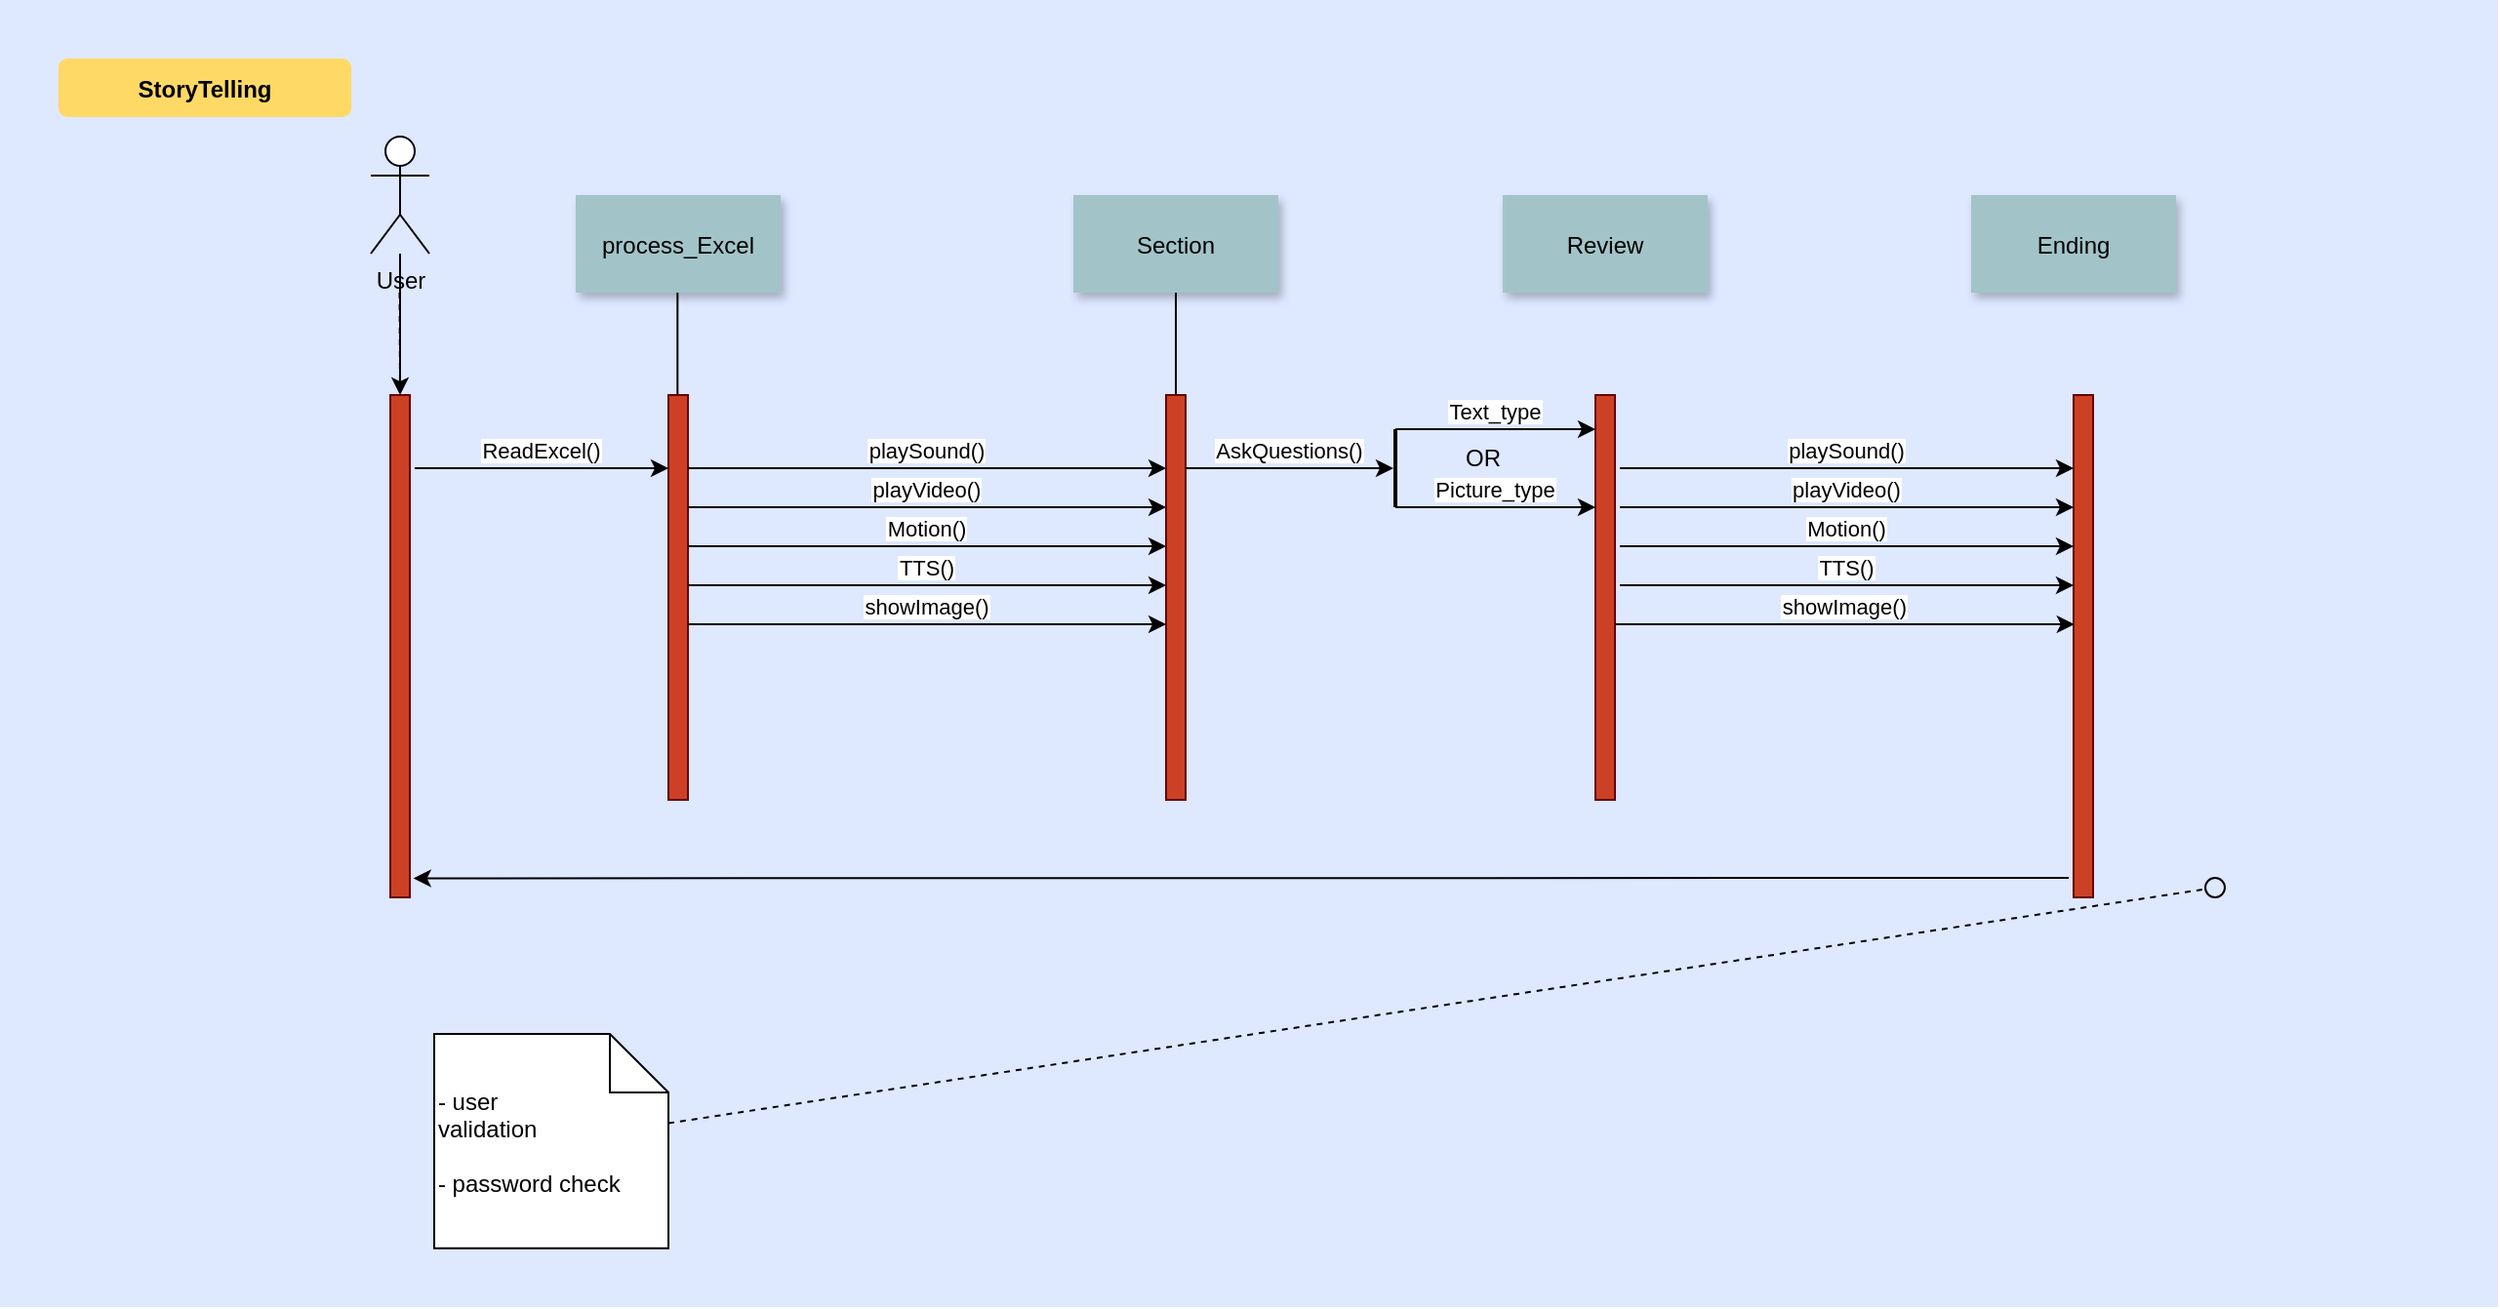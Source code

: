 <mxfile version="13.7.7" type="github" pages="2">
  <diagram name="Page-1" id="9361dd3d-8414-5efd-6122-117bd74ce7a7">
    <mxGraphModel dx="865" dy="888" grid="1" gridSize="10" guides="1" tooltips="1" connect="1" arrows="1" fold="1" page="0" pageScale="1.5" pageWidth="826" pageHeight="1169" background="#ffffff" math="0" shadow="0">
      <root>
        <mxCell id="0" />
        <mxCell id="1" parent="0" />
        <mxCell id="KS5qGZGqWQ05uNnQKcyR-93" value="" style="edgeStyle=none;endArrow=none" parent="1" edge="1">
          <mxGeometry x="984.763" y="270" width="100" height="100" as="geometry">
            <mxPoint x="1062.503" y="110" as="sourcePoint" />
            <mxPoint x="1062.502" y="180" as="targetPoint" />
          </mxGeometry>
        </mxCell>
        <mxCell id="KS5qGZGqWQ05uNnQKcyR-94" value="" style="edgeStyle=none;endArrow=none" parent="1" edge="1">
          <mxGeometry x="744.413" y="270" width="100" height="100" as="geometry">
            <mxPoint x="822.153" y="110" as="sourcePoint" />
            <mxPoint x="822.152" y="180" as="targetPoint" />
          </mxGeometry>
        </mxCell>
        <mxCell id="69" value="" style="fillColor=#DEE8FF;strokeColor=none" parent="1" vertex="1">
          <mxGeometry y="-40" width="1280" height="670" as="geometry" />
        </mxCell>
        <mxCell id="2" value="" style="fillColor=#CC4125;strokeColor=#660000" parent="1" vertex="1">
          <mxGeometry x="200" y="162.5" width="10" height="257.5" as="geometry" />
        </mxCell>
        <mxCell id="7" value="process_Excel" style="shadow=1;fillColor=#A2C4C9;strokeColor=none" parent="1" vertex="1">
          <mxGeometry x="295" y="60" width="105" height="50" as="geometry" />
        </mxCell>
        <mxCell id="9" value="ReadExcel()" style="edgeStyle=none;verticalLabelPosition=top;verticalAlign=bottom" parent="1" edge="1">
          <mxGeometry x="222.5" y="112.5" width="100" height="100" as="geometry">
            <mxPoint x="212.5" y="200" as="sourcePoint" />
            <mxPoint x="342.5" y="200" as="targetPoint" />
          </mxGeometry>
        </mxCell>
        <mxCell id="15" value="Section" style="shadow=1;fillColor=#A2C4C9;strokeColor=none" parent="1" vertex="1">
          <mxGeometry x="550.004" y="60.0" width="105" height="50" as="geometry" />
        </mxCell>
        <mxCell id="16" value="" style="edgeStyle=none;endArrow=none" parent="1" source="15" target="17" edge="1">
          <mxGeometry x="524.763" y="270" width="100" height="100" as="geometry">
            <mxPoint x="602.263" y="220.0" as="sourcePoint" />
            <mxPoint x="602.263" y="240.0" as="targetPoint" />
          </mxGeometry>
        </mxCell>
        <mxCell id="17" value="" style="fillColor=#CC4125;strokeColor=#660000" parent="1" vertex="1">
          <mxGeometry x="597.5" y="162.5" width="10" height="207.5" as="geometry" />
        </mxCell>
        <mxCell id="21" value="" style="fillColor=#CC4125;strokeColor=#660000" parent="1" vertex="1">
          <mxGeometry x="817.5" y="162.5" width="10" height="207.5" as="geometry" />
        </mxCell>
        <mxCell id="22" value="Review" style="shadow=1;fillColor=#A2C4C9;strokeColor=none" parent="1" vertex="1">
          <mxGeometry x="770" y="60" width="105" height="50" as="geometry" />
        </mxCell>
        <mxCell id="24" value="Ending" style="shadow=1;fillColor=#A2C4C9;strokeColor=none" parent="1" vertex="1">
          <mxGeometry x="1010" y="60" width="105" height="50" as="geometry" />
        </mxCell>
        <mxCell id="26" value="" style="fillColor=#CC4125;strokeColor=#660000" parent="1" vertex="1">
          <mxGeometry x="1062.5" y="162.5" width="10" height="257.5" as="geometry" />
        </mxCell>
        <mxCell id="27" value="AskQuestions()" style="edgeStyle=elbowEdgeStyle;elbow=vertical;verticalLabelPosition=top;verticalAlign=bottom;entryX=0.503;entryY=0.602;entryDx=0;entryDy=0;entryPerimeter=0;" parent="1" source="17" target="9md9J8usKPNt-FavH-AS-87" edge="1">
          <mxGeometry x="540" y="270" width="100" height="100" as="geometry">
            <mxPoint x="540" y="370" as="sourcePoint" />
            <mxPoint x="710" y="200" as="targetPoint" />
            <Array as="points">
              <mxPoint x="640" y="200" />
              <mxPoint x="590" y="270" />
            </Array>
          </mxGeometry>
        </mxCell>
        <mxCell id="33" value="" style="edgeStyle=elbowEdgeStyle;elbow=horizontal;endArrow=none;dashed=1" parent="1" target="2" edge="1">
          <mxGeometry x="230.0" y="310" width="100" height="100" as="geometry">
            <mxPoint x="204.759" y="110" as="sourcePoint" />
            <mxPoint x="330" y="310" as="targetPoint" />
          </mxGeometry>
        </mxCell>
        <mxCell id="40" value=" - user&#xa; validation&#xa;&#xa; - password check" style="shape=note;align=left" parent="1" vertex="1">
          <mxGeometry x="222.473" y="490.004" width="120.027" height="109.826" as="geometry" />
        </mxCell>
        <mxCell id="71" value="StoryTelling" style="rounded=1;fontStyle=1;fillColor=#FFD966;strokeColor=none" parent="1" vertex="1">
          <mxGeometry x="30" y="-10" width="150" height="30" as="geometry" />
        </mxCell>
        <mxCell id="KS5qGZGqWQ05uNnQKcyR-90" value="" style="edgeStyle=orthogonalEdgeStyle;rounded=0;orthogonalLoop=1;jettySize=auto;html=1;" parent="1" source="KS5qGZGqWQ05uNnQKcyR-89" target="2" edge="1">
          <mxGeometry relative="1" as="geometry" />
        </mxCell>
        <mxCell id="KS5qGZGqWQ05uNnQKcyR-89" value="User" style="shape=umlActor;verticalLabelPosition=bottom;verticalAlign=top;html=1;outlineConnect=0;" parent="1" vertex="1">
          <mxGeometry x="190" y="30" width="30" height="60" as="geometry" />
        </mxCell>
        <mxCell id="KS5qGZGqWQ05uNnQKcyR-92" value="" style="edgeStyle=none;endArrow=none" parent="1" edge="1">
          <mxGeometry x="269.413" y="270" width="100" height="100" as="geometry">
            <mxPoint x="347.153" y="110" as="sourcePoint" />
            <mxPoint x="347.152" y="180" as="targetPoint" />
          </mxGeometry>
        </mxCell>
        <mxCell id="6" value="" style="fillColor=#CC4125;strokeColor=#660000" parent="1" vertex="1">
          <mxGeometry x="342.5" y="162.5" width="10" height="207.5" as="geometry" />
        </mxCell>
        <mxCell id="39" value="" style="ellipse;fillColor=none;direction=south;" parent="1" vertex="1">
          <mxGeometry x="1130" y="410.004" width="10" height="10.0" as="geometry" />
        </mxCell>
        <mxCell id="fRHlmYLXV_bzzpT5qPXO-88" value="" style="edgeStyle=none;endArrow=none;dashed=1" parent="1" source="40" target="39" edge="1">
          <mxGeometry x="1290" y="180" width="100" height="100" as="geometry">
            <mxPoint x="1220.003" y="375.277" as="sourcePoint" />
            <mxPoint x="1072" y="390" as="targetPoint" />
          </mxGeometry>
        </mxCell>
        <mxCell id="fRHlmYLXV_bzzpT5qPXO-91" value="" style="endArrow=classic;html=1;entryX=1.186;entryY=0.962;entryDx=0;entryDy=0;entryPerimeter=0;" parent="1" target="2" edge="1">
          <mxGeometry width="50" height="50" relative="1" as="geometry">
            <mxPoint x="1060" y="410" as="sourcePoint" />
            <mxPoint x="520" y="415" as="targetPoint" />
            <Array as="points" />
          </mxGeometry>
        </mxCell>
        <mxCell id="9md9J8usKPNt-FavH-AS-71" value="playVideo()" style="edgeStyle=elbowEdgeStyle;elbow=vertical;verticalLabelPosition=top;verticalAlign=bottom" edge="1" parent="1" target="17">
          <mxGeometry x="285" y="290" width="100" height="100" as="geometry">
            <mxPoint x="352.5" y="220" as="sourcePoint" />
            <mxPoint x="562.5" y="220" as="targetPoint" />
            <Array as="points">
              <mxPoint x="385" y="220" />
              <mxPoint x="335" y="290" />
            </Array>
          </mxGeometry>
        </mxCell>
        <mxCell id="9md9J8usKPNt-FavH-AS-72" value="Motion()" style="edgeStyle=elbowEdgeStyle;elbow=vertical;verticalLabelPosition=top;verticalAlign=bottom" edge="1" parent="1">
          <mxGeometry x="285" y="310" width="100" height="100" as="geometry">
            <mxPoint x="352.5" y="240" as="sourcePoint" />
            <mxPoint x="597.5" y="240" as="targetPoint" />
            <Array as="points">
              <mxPoint x="385" y="240" />
              <mxPoint x="335" y="310" />
            </Array>
          </mxGeometry>
        </mxCell>
        <mxCell id="9md9J8usKPNt-FavH-AS-73" value="playSound()" style="edgeStyle=elbowEdgeStyle;elbow=vertical;verticalLabelPosition=top;verticalAlign=bottom" edge="1" parent="1">
          <mxGeometry x="285" y="270" width="100" height="100" as="geometry">
            <mxPoint x="352.5" y="200" as="sourcePoint" />
            <mxPoint x="597.5" y="200" as="targetPoint" />
            <Array as="points">
              <mxPoint x="385" y="200" />
              <mxPoint x="335" y="270" />
            </Array>
          </mxGeometry>
        </mxCell>
        <mxCell id="9md9J8usKPNt-FavH-AS-74" value="TTS()" style="edgeStyle=elbowEdgeStyle;elbow=vertical;verticalLabelPosition=top;verticalAlign=bottom" edge="1" parent="1">
          <mxGeometry x="285" y="330" width="100" height="100" as="geometry">
            <mxPoint x="352.5" y="260" as="sourcePoint" />
            <mxPoint x="597.5" y="260" as="targetPoint" />
            <Array as="points">
              <mxPoint x="385" y="260" />
              <mxPoint x="335" y="330" />
            </Array>
          </mxGeometry>
        </mxCell>
        <mxCell id="9md9J8usKPNt-FavH-AS-80" value="playVideo()" style="edgeStyle=elbowEdgeStyle;elbow=vertical;verticalLabelPosition=top;verticalAlign=bottom" edge="1" parent="1">
          <mxGeometry x="750" y="290" width="100" height="100" as="geometry">
            <mxPoint x="830" y="220" as="sourcePoint" />
            <mxPoint x="1062.5" y="220" as="targetPoint" />
            <Array as="points">
              <mxPoint x="850" y="220" />
              <mxPoint x="800" y="290" />
            </Array>
          </mxGeometry>
        </mxCell>
        <mxCell id="9md9J8usKPNt-FavH-AS-81" value="Motion()" style="edgeStyle=elbowEdgeStyle;elbow=vertical;verticalLabelPosition=top;verticalAlign=bottom" edge="1" parent="1">
          <mxGeometry x="750" y="310" width="100" height="100" as="geometry">
            <mxPoint x="830" y="240" as="sourcePoint" />
            <mxPoint x="1062.5" y="240" as="targetPoint" />
            <Array as="points">
              <mxPoint x="850" y="240" />
              <mxPoint x="800" y="310" />
            </Array>
          </mxGeometry>
        </mxCell>
        <mxCell id="9md9J8usKPNt-FavH-AS-82" value="playSound()" style="edgeStyle=elbowEdgeStyle;elbow=vertical;verticalLabelPosition=top;verticalAlign=bottom;exitX=1.25;exitY=0.181;exitDx=0;exitDy=0;exitPerimeter=0;" edge="1" parent="1" source="21">
          <mxGeometry x="750" y="270" width="100" height="100" as="geometry">
            <mxPoint x="830" y="200" as="sourcePoint" />
            <mxPoint x="1062.5" y="200" as="targetPoint" />
            <Array as="points">
              <mxPoint x="850" y="200" />
              <mxPoint x="800" y="270" />
            </Array>
          </mxGeometry>
        </mxCell>
        <mxCell id="9md9J8usKPNt-FavH-AS-83" value="TTS()" style="edgeStyle=elbowEdgeStyle;elbow=vertical;verticalLabelPosition=top;verticalAlign=bottom" edge="1" parent="1">
          <mxGeometry x="750" y="330" width="100" height="100" as="geometry">
            <mxPoint x="830" y="260" as="sourcePoint" />
            <mxPoint x="1062.5" y="260" as="targetPoint" />
            <Array as="points">
              <mxPoint x="850" y="260" />
              <mxPoint x="800" y="330" />
            </Array>
          </mxGeometry>
        </mxCell>
        <mxCell id="9md9J8usKPNt-FavH-AS-84" value="Text_type" style="edgeStyle=elbowEdgeStyle;elbow=vertical;verticalLabelPosition=top;verticalAlign=bottom" edge="1" parent="1">
          <mxGeometry x="647.5" y="250" width="100" height="100" as="geometry">
            <mxPoint x="715" y="180" as="sourcePoint" />
            <mxPoint x="817.5" y="180" as="targetPoint" />
            <Array as="points">
              <mxPoint x="747.5" y="180" />
              <mxPoint x="697.5" y="250" />
            </Array>
          </mxGeometry>
        </mxCell>
        <mxCell id="9md9J8usKPNt-FavH-AS-85" value="Picture_type" style="edgeStyle=elbowEdgeStyle;elbow=vertical;verticalLabelPosition=top;verticalAlign=bottom" edge="1" parent="1">
          <mxGeometry x="647.5" y="290" width="100" height="100" as="geometry">
            <mxPoint x="715" y="220" as="sourcePoint" />
            <mxPoint x="817.5" y="220" as="targetPoint" />
            <Array as="points">
              <mxPoint x="747.5" y="220" />
              <mxPoint x="697.5" y="290" />
            </Array>
          </mxGeometry>
        </mxCell>
        <mxCell id="9md9J8usKPNt-FavH-AS-87" value="" style="line;strokeWidth=2;direction=south;html=1;" vertex="1" parent="1">
          <mxGeometry x="710" y="180" width="10" height="40" as="geometry" />
        </mxCell>
        <mxCell id="9md9J8usKPNt-FavH-AS-88" value="OR" style="text;html=1;fillColor=none;align=center;verticalAlign=middle;whiteSpace=wrap;rounded=0;" vertex="1" parent="1">
          <mxGeometry x="750" y="190" width="20" height="10" as="geometry" />
        </mxCell>
        <mxCell id="9md9J8usKPNt-FavH-AS-89" value="showImage()" style="edgeStyle=elbowEdgeStyle;elbow=vertical;verticalLabelPosition=top;verticalAlign=bottom" edge="1" parent="1">
          <mxGeometry x="285" y="350" width="100" height="100" as="geometry">
            <mxPoint x="352.5" y="280" as="sourcePoint" />
            <mxPoint x="597.5" y="280" as="targetPoint" />
            <Array as="points">
              <mxPoint x="385" y="280" />
              <mxPoint x="335" y="350" />
            </Array>
          </mxGeometry>
        </mxCell>
        <mxCell id="9md9J8usKPNt-FavH-AS-90" value="showImage()" style="edgeStyle=elbowEdgeStyle;elbow=vertical;verticalLabelPosition=top;verticalAlign=bottom;entryX=0.039;entryY=0.457;entryDx=0;entryDy=0;entryPerimeter=0;" edge="1" parent="1" target="26">
          <mxGeometry x="760" y="350" width="100" height="100" as="geometry">
            <mxPoint x="827.5" y="280" as="sourcePoint" />
            <mxPoint x="1060" y="280" as="targetPoint" />
            <Array as="points">
              <mxPoint x="860" y="280" />
              <mxPoint x="810" y="350" />
            </Array>
          </mxGeometry>
        </mxCell>
      </root>
    </mxGraphModel>
  </diagram>
  <diagram id="WVfsM9W4zLKHH_mNgAVs" name="Page-2">
    <mxGraphModel dx="1070" dy="1754" grid="1" gridSize="10" guides="1" tooltips="1" connect="1" arrows="1" fold="1" page="1" pageScale="1" pageWidth="827" pageHeight="1169" math="0" shadow="0">
      <root>
        <mxCell id="P1gCdbork5o8AnYZZEtu-0" />
        <mxCell id="P1gCdbork5o8AnYZZEtu-1" parent="P1gCdbork5o8AnYZZEtu-0" />
        <mxCell id="bJd6qJVdSjFUARL3tQS6-0" value="" style="fillColor=#DEE8FF;strokeColor=none" vertex="1" parent="P1gCdbork5o8AnYZZEtu-1">
          <mxGeometry x="20" y="-30" width="1310" height="720" as="geometry" />
        </mxCell>
        <mxCell id="bJd6qJVdSjFUARL3tQS6-1" value="" style="fillColor=#CC4125;strokeColor=#660000" vertex="1" parent="P1gCdbork5o8AnYZZEtu-1">
          <mxGeometry x="200" y="150" width="10" height="190" as="geometry" />
        </mxCell>
        <mxCell id="bJd6qJVdSjFUARL3tQS6-2" value="處理Excel" style="shadow=1;fillColor=#A2C4C9;strokeColor=none" vertex="1" parent="P1gCdbork5o8AnYZZEtu-1">
          <mxGeometry x="295" y="60" width="105" height="50" as="geometry" />
        </mxCell>
        <mxCell id="bJd6qJVdSjFUARL3tQS6-3" value="ReadExcel()" style="edgeStyle=none;verticalLabelPosition=top;verticalAlign=bottom" edge="1" parent="P1gCdbork5o8AnYZZEtu-1">
          <mxGeometry x="222.5" y="92" width="100" height="100" as="geometry">
            <mxPoint x="212.5" y="179.5" as="sourcePoint" />
            <mxPoint x="342.5" y="179.5" as="targetPoint" />
          </mxGeometry>
        </mxCell>
        <mxCell id="bJd6qJVdSjFUARL3tQS6-4" value="Section" style="shadow=1;fillColor=#A2C4C9;strokeColor=none" vertex="1" parent="P1gCdbork5o8AnYZZEtu-1">
          <mxGeometry x="462.284" y="60.0" width="105" height="50" as="geometry" />
        </mxCell>
        <mxCell id="bJd6qJVdSjFUARL3tQS6-5" value="" style="edgeStyle=none;endArrow=none" edge="1" parent="P1gCdbork5o8AnYZZEtu-1" source="bJd6qJVdSjFUARL3tQS6-4" target="bJd6qJVdSjFUARL3tQS6-6">
          <mxGeometry x="437.043" y="270" width="100" height="100" as="geometry">
            <mxPoint x="514.543" y="220.0" as="sourcePoint" />
            <mxPoint x="514.543" y="240.0" as="targetPoint" />
          </mxGeometry>
        </mxCell>
        <mxCell id="bJd6qJVdSjFUARL3tQS6-6" value="" style="fillColor=#CC4125;strokeColor=#660000" vertex="1" parent="P1gCdbork5o8AnYZZEtu-1">
          <mxGeometry x="509.78" y="150" width="10" height="224.39" as="geometry" />
        </mxCell>
        <mxCell id="bJd6qJVdSjFUARL3tQS6-7" value="" style="fillColor=#CC4125;strokeColor=#660000" vertex="1" parent="P1gCdbork5o8AnYZZEtu-1">
          <mxGeometry x="670" y="150" width="10" height="199.39" as="geometry" />
        </mxCell>
        <mxCell id="bJd6qJVdSjFUARL3tQS6-8" value="Review" style="shadow=1;fillColor=#A2C4C9;strokeColor=none" vertex="1" parent="P1gCdbork5o8AnYZZEtu-1">
          <mxGeometry x="622.5" y="60" width="105" height="50" as="geometry" />
        </mxCell>
        <mxCell id="bJd6qJVdSjFUARL3tQS6-9" value="Ending" style="shadow=1;fillColor=#A2C4C9;strokeColor=none" vertex="1" parent="P1gCdbork5o8AnYZZEtu-1">
          <mxGeometry x="750" y="60" width="105" height="50" as="geometry" />
        </mxCell>
        <mxCell id="bJd6qJVdSjFUARL3tQS6-10" value="" style="fillColor=#CC4125;strokeColor=#660000" vertex="1" parent="P1gCdbork5o8AnYZZEtu-1">
          <mxGeometry x="797.5" y="150" width="10" height="179.39" as="geometry" />
        </mxCell>
        <mxCell id="bJd6qJVdSjFUARL3tQS6-11" value="RunReview()" style="edgeStyle=elbowEdgeStyle;elbow=vertical;verticalLabelPosition=top;verticalAlign=bottom" edge="1" parent="P1gCdbork5o8AnYZZEtu-1" source="bJd6qJVdSjFUARL3tQS6-6" target="bJd6qJVdSjFUARL3tQS6-7">
          <mxGeometry x="540" y="270" width="100" height="100" as="geometry">
            <mxPoint x="540" y="370" as="sourcePoint" />
            <mxPoint x="640" y="270" as="targetPoint" />
            <Array as="points">
              <mxPoint x="640" y="200" />
              <mxPoint x="590" y="270" />
            </Array>
          </mxGeometry>
        </mxCell>
        <mxCell id="bJd6qJVdSjFUARL3tQS6-12" value="" style="edgeStyle=elbowEdgeStyle;elbow=horizontal;endArrow=none;dashed=1" edge="1" parent="P1gCdbork5o8AnYZZEtu-1" target="bJd6qJVdSjFUARL3tQS6-1">
          <mxGeometry x="230.0" y="310" width="100" height="100" as="geometry">
            <mxPoint x="204.759" y="110" as="sourcePoint" />
            <mxPoint x="330" y="310" as="targetPoint" />
          </mxGeometry>
        </mxCell>
        <mxCell id="bJd6qJVdSjFUARL3tQS6-13" value="RunEnding" style="edgeStyle=elbowEdgeStyle;elbow=vertical;verticalLabelPosition=top;verticalAlign=bottom" edge="1" parent="P1gCdbork5o8AnYZZEtu-1">
          <mxGeometry x="550" y="170.946" width="100" height="100" as="geometry">
            <mxPoint x="680" y="200.34" as="sourcePoint" />
            <mxPoint x="797.5" y="200.34" as="targetPoint" />
            <Array as="points" />
          </mxGeometry>
        </mxCell>
        <mxCell id="bJd6qJVdSjFUARL3tQS6-14" value="" style="ellipse;fillColor=none" vertex="1" parent="P1gCdbork5o8AnYZZEtu-1">
          <mxGeometry x="802.5" y="304.394" width="10.0" height="10" as="geometry" />
        </mxCell>
        <mxCell id="bJd6qJVdSjFUARL3tQS6-15" value=" - user&#xa; validation&#xa;&#xa; - password check" style="shape=note;align=left" vertex="1" parent="P1gCdbork5o8AnYZZEtu-1">
          <mxGeometry x="850.003" y="280.004" width="120.027" height="109.826" as="geometry" />
        </mxCell>
        <mxCell id="bJd6qJVdSjFUARL3tQS6-16" value="" style="edgeStyle=none;endArrow=none;dashed=1" edge="1" parent="P1gCdbork5o8AnYZZEtu-1" source="bJd6qJVdSjFUARL3tQS6-15" target="bJd6qJVdSjFUARL3tQS6-14">
          <mxGeometry x="1030" y="180" width="100" height="100" as="geometry">
            <mxPoint x="1030" y="280" as="sourcePoint" />
            <mxPoint x="1130" y="180" as="targetPoint" />
          </mxGeometry>
        </mxCell>
        <mxCell id="bJd6qJVdSjFUARL3tQS6-17" value="StoryTelling" style="rounded=1;fontStyle=1;fillColor=#FFD966;strokeColor=none" vertex="1" parent="P1gCdbork5o8AnYZZEtu-1">
          <mxGeometry x="50" width="150" height="30" as="geometry" />
        </mxCell>
        <mxCell id="bJd6qJVdSjFUARL3tQS6-18" value="" style="edgeStyle=orthogonalEdgeStyle;rounded=0;orthogonalLoop=1;jettySize=auto;html=1;" edge="1" parent="P1gCdbork5o8AnYZZEtu-1" source="bJd6qJVdSjFUARL3tQS6-19" target="bJd6qJVdSjFUARL3tQS6-1">
          <mxGeometry relative="1" as="geometry" />
        </mxCell>
        <mxCell id="bJd6qJVdSjFUARL3tQS6-19" value="User" style="shape=umlActor;verticalLabelPosition=bottom;verticalAlign=top;html=1;outlineConnect=0;" vertex="1" parent="P1gCdbork5o8AnYZZEtu-1">
          <mxGeometry x="190" y="30" width="30" height="60" as="geometry" />
        </mxCell>
        <mxCell id="bJd6qJVdSjFUARL3tQS6-20" value="RunSecion()" style="edgeStyle=none;verticalLabelPosition=top;verticalAlign=bottom;entryX=-0.088;entryY=0.213;entryDx=0;entryDy=0;entryPerimeter=0;" edge="1" parent="P1gCdbork5o8AnYZZEtu-1" target="bJd6qJVdSjFUARL3tQS6-6">
          <mxGeometry x="362.5" y="112.5" width="100" height="100" as="geometry">
            <mxPoint x="352.5" y="200" as="sourcePoint" />
            <mxPoint x="482.5" y="200" as="targetPoint" />
          </mxGeometry>
        </mxCell>
        <mxCell id="bJd6qJVdSjFUARL3tQS6-21" value="" style="edgeStyle=none;endArrow=none" edge="1" parent="P1gCdbork5o8AnYZZEtu-1">
          <mxGeometry x="269.413" y="270" width="100" height="100" as="geometry">
            <mxPoint x="347.153" y="110" as="sourcePoint" />
            <mxPoint x="347.152" y="180" as="targetPoint" />
          </mxGeometry>
        </mxCell>
        <mxCell id="bJd6qJVdSjFUARL3tQS6-22" value="" style="edgeStyle=none;endArrow=none" edge="1" parent="P1gCdbork5o8AnYZZEtu-1">
          <mxGeometry x="724.763" y="270" width="100" height="100" as="geometry">
            <mxPoint x="802.503" y="110" as="sourcePoint" />
            <mxPoint x="802.502" y="180" as="targetPoint" />
          </mxGeometry>
        </mxCell>
        <mxCell id="bJd6qJVdSjFUARL3tQS6-23" value="" style="edgeStyle=none;endArrow=none" edge="1" parent="P1gCdbork5o8AnYZZEtu-1">
          <mxGeometry x="596.913" y="270" width="100" height="100" as="geometry">
            <mxPoint x="674.653" y="110" as="sourcePoint" />
            <mxPoint x="674.652" y="180" as="targetPoint" />
          </mxGeometry>
        </mxCell>
        <mxCell id="bJd6qJVdSjFUARL3tQS6-24" value="Handle errors from Gimq" style="fillColor=#BFC8DB" vertex="1" parent="P1gCdbork5o8AnYZZEtu-1">
          <mxGeometry x="369.56" y="254.39" width="140.22" height="50" as="geometry" />
        </mxCell>
        <mxCell id="bJd6qJVdSjFUARL3tQS6-25" value="ref" style="rounded=1;fontStyle=1;fillColor=#FFD966;strokeColor=none" vertex="1" parent="P1gCdbork5o8AnYZZEtu-1">
          <mxGeometry x="369.56" y="257.89" width="33.97" height="22.11" as="geometry" />
        </mxCell>
        <mxCell id="bJd6qJVdSjFUARL3tQS6-26" value="" style="fillColor=#CC4125;strokeColor=#660000" vertex="1" parent="P1gCdbork5o8AnYZZEtu-1">
          <mxGeometry x="342.5" y="150" width="10" height="210" as="geometry" />
        </mxCell>
      </root>
    </mxGraphModel>
  </diagram>
</mxfile>
